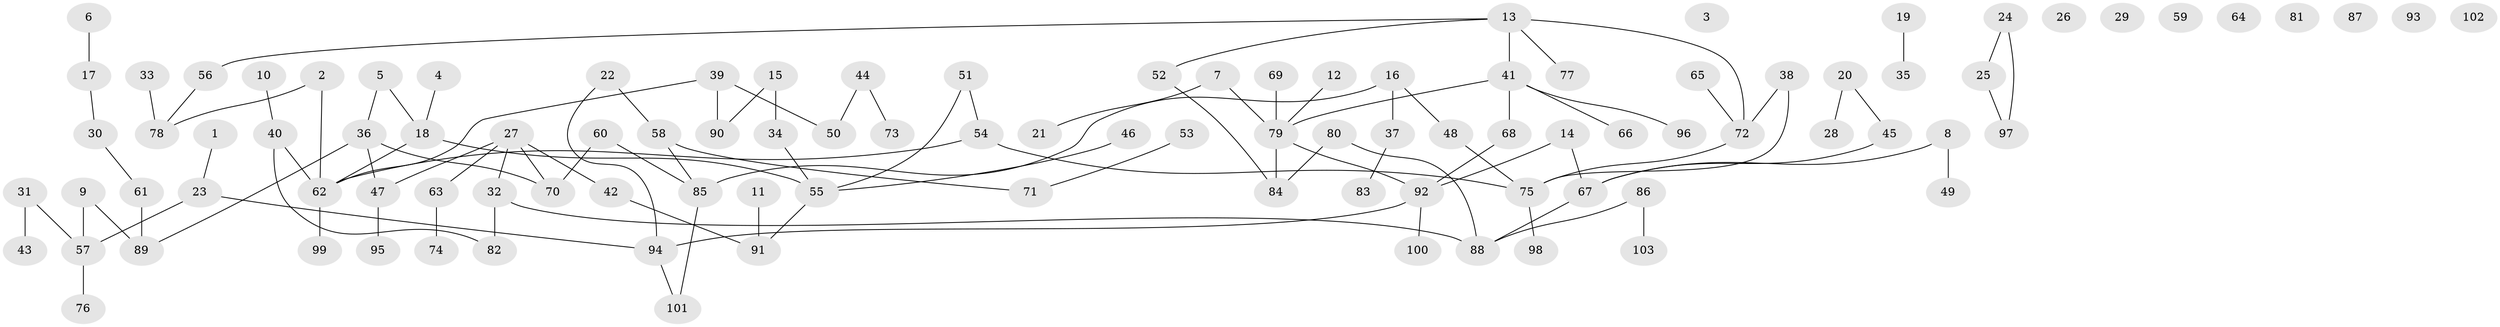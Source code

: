 // coarse degree distribution, {1: 0.3333333333333333, 2: 0.19444444444444445, 0: 0.1388888888888889, 3: 0.1388888888888889, 4: 0.08333333333333333, 5: 0.08333333333333333, 7: 0.027777777777777776}
// Generated by graph-tools (version 1.1) at 2025/23/03/03/25 07:23:24]
// undirected, 103 vertices, 107 edges
graph export_dot {
graph [start="1"]
  node [color=gray90,style=filled];
  1;
  2;
  3;
  4;
  5;
  6;
  7;
  8;
  9;
  10;
  11;
  12;
  13;
  14;
  15;
  16;
  17;
  18;
  19;
  20;
  21;
  22;
  23;
  24;
  25;
  26;
  27;
  28;
  29;
  30;
  31;
  32;
  33;
  34;
  35;
  36;
  37;
  38;
  39;
  40;
  41;
  42;
  43;
  44;
  45;
  46;
  47;
  48;
  49;
  50;
  51;
  52;
  53;
  54;
  55;
  56;
  57;
  58;
  59;
  60;
  61;
  62;
  63;
  64;
  65;
  66;
  67;
  68;
  69;
  70;
  71;
  72;
  73;
  74;
  75;
  76;
  77;
  78;
  79;
  80;
  81;
  82;
  83;
  84;
  85;
  86;
  87;
  88;
  89;
  90;
  91;
  92;
  93;
  94;
  95;
  96;
  97;
  98;
  99;
  100;
  101;
  102;
  103;
  1 -- 23;
  2 -- 62;
  2 -- 78;
  4 -- 18;
  5 -- 18;
  5 -- 36;
  6 -- 17;
  7 -- 21;
  7 -- 79;
  8 -- 49;
  8 -- 67;
  9 -- 57;
  9 -- 89;
  10 -- 40;
  11 -- 91;
  12 -- 79;
  13 -- 41;
  13 -- 52;
  13 -- 56;
  13 -- 72;
  13 -- 77;
  14 -- 67;
  14 -- 92;
  15 -- 34;
  15 -- 90;
  16 -- 37;
  16 -- 48;
  16 -- 85;
  17 -- 30;
  18 -- 55;
  18 -- 62;
  19 -- 35;
  20 -- 28;
  20 -- 45;
  22 -- 58;
  22 -- 94;
  23 -- 57;
  23 -- 94;
  24 -- 25;
  24 -- 97;
  25 -- 97;
  27 -- 32;
  27 -- 42;
  27 -- 47;
  27 -- 63;
  27 -- 70;
  30 -- 61;
  31 -- 43;
  31 -- 57;
  32 -- 82;
  32 -- 88;
  33 -- 78;
  34 -- 55;
  36 -- 47;
  36 -- 70;
  36 -- 89;
  37 -- 83;
  38 -- 72;
  38 -- 75;
  39 -- 50;
  39 -- 62;
  39 -- 90;
  40 -- 62;
  40 -- 82;
  41 -- 66;
  41 -- 68;
  41 -- 79;
  41 -- 96;
  42 -- 91;
  44 -- 50;
  44 -- 73;
  45 -- 67;
  46 -- 55;
  47 -- 95;
  48 -- 75;
  51 -- 54;
  51 -- 55;
  52 -- 84;
  53 -- 71;
  54 -- 62;
  54 -- 75;
  55 -- 91;
  56 -- 78;
  57 -- 76;
  58 -- 71;
  58 -- 85;
  60 -- 70;
  60 -- 85;
  61 -- 89;
  62 -- 99;
  63 -- 74;
  65 -- 72;
  67 -- 88;
  68 -- 92;
  69 -- 79;
  72 -- 75;
  75 -- 98;
  79 -- 84;
  79 -- 92;
  80 -- 84;
  80 -- 88;
  85 -- 101;
  86 -- 88;
  86 -- 103;
  92 -- 94;
  92 -- 100;
  94 -- 101;
}
